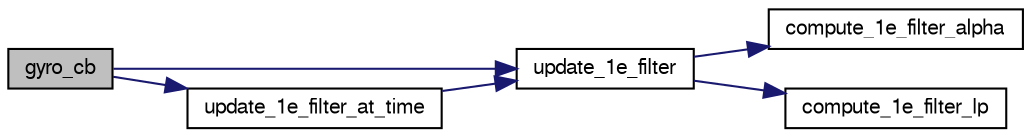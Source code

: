 digraph "gyro_cb"
{
  edge [fontname="FreeSans",fontsize="10",labelfontname="FreeSans",labelfontsize="10"];
  node [fontname="FreeSans",fontsize="10",shape=record];
  rankdir="LR";
  Node1 [label="gyro_cb",height=0.2,width=0.4,color="black", fillcolor="grey75", style="filled", fontcolor="black"];
  Node1 -> Node2 [color="midnightblue",fontsize="10",style="solid",fontname="FreeSans"];
  Node2 [label="update_1e_filter",height=0.2,width=0.4,color="black", fillcolor="white", style="filled",URL="$1e__filter_8h.html#aab2ef7a5d4de10a6cdf1603c914e321d",tooltip="Filter a float using the given One Euro Filter. "];
  Node2 -> Node3 [color="midnightblue",fontsize="10",style="solid",fontname="FreeSans"];
  Node3 [label="compute_1e_filter_alpha",height=0.2,width=0.4,color="black", fillcolor="white", style="filled",URL="$1e__filter_8h.html#aaa9eccba43c7a1dc898eb614cb786bc5",tooltip="Compute Alpha for a given One Euro Filter and a given cutoff frequency. "];
  Node2 -> Node4 [color="midnightblue",fontsize="10",style="solid",fontname="FreeSans"];
  Node4 [label="compute_1e_filter_lp",height=0.2,width=0.4,color="black", fillcolor="white", style="filled",URL="$1e__filter_8h.html#a31b91fa161d0ee0aef7b6106dd6f75df",tooltip="Filter a float using the given low-pass filter and the given alpha value. "];
  Node1 -> Node5 [color="midnightblue",fontsize="10",style="solid",fontname="FreeSans"];
  Node5 [label="update_1e_filter_at_time",height=0.2,width=0.4,color="black", fillcolor="white", style="filled",URL="$1e__filter_8h.html#a44707fb8b1604846ccdb71333a02b51e",tooltip="Filter a float using the given One Euro Filter and the given timestamp. "];
  Node5 -> Node2 [color="midnightblue",fontsize="10",style="solid",fontname="FreeSans"];
}
